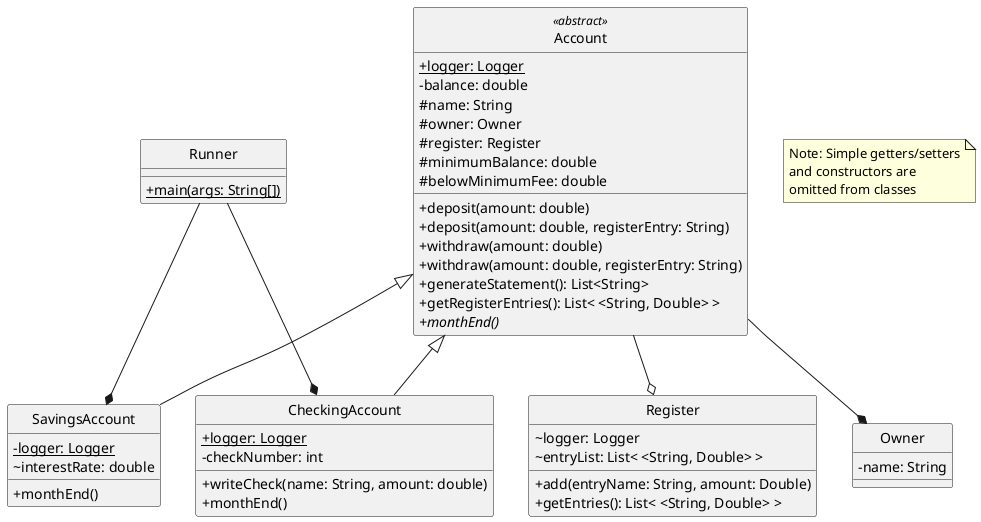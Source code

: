 @startuml
' substitutes visibility icons with characters
skinparam classAttributeIconSize 0
' don't show the (I) or (C) icons in class names
hide circle

class SavingsAccount {
 -{static}logger: Logger
 ~interestRate: double
 +monthEnd()
}

class CheckingAccount {
 +{static}logger: Logger
 -checkNumber: int
 +writeCheck(name: String, amount: double)
 +monthEnd()
}

class Register {
 ~logger: Logger
 ~entryList: List< <String, Double> >
 +add(entryName: String, amount: Double)
 +getEntries(): List< <String, Double> >
}

class Owner {
 -name: String
}

class Account << abstract >> {
 +{static}logger: Logger
 -balance: double
 #name: String
 #owner: Owner
 #register: Register
 #minimumBalance: double
 #belowMinimumFee: double
 +deposit(amount: double)
 +deposit(amount: double, registerEntry: String)
 +withdraw(amount: double)
 +withdraw(amount: double, registerEntry: String)
 +generateStatement(): List<String>
 +getRegisterEntries(): List< <String, Double> >
 +{abstract}monthEnd()
}

class Runner {
 +{static}main(args: String[])
}

Account <|-- SavingsAccount
Account <|-- CheckingAccount
Account --o Register
Account --* Owner

Runner --* SavingsAccount
Runner --* CheckingAccount

note as N1
  Note: Simple getters/setters
  and constructors are
  omitted from classes
end note
@enduml
